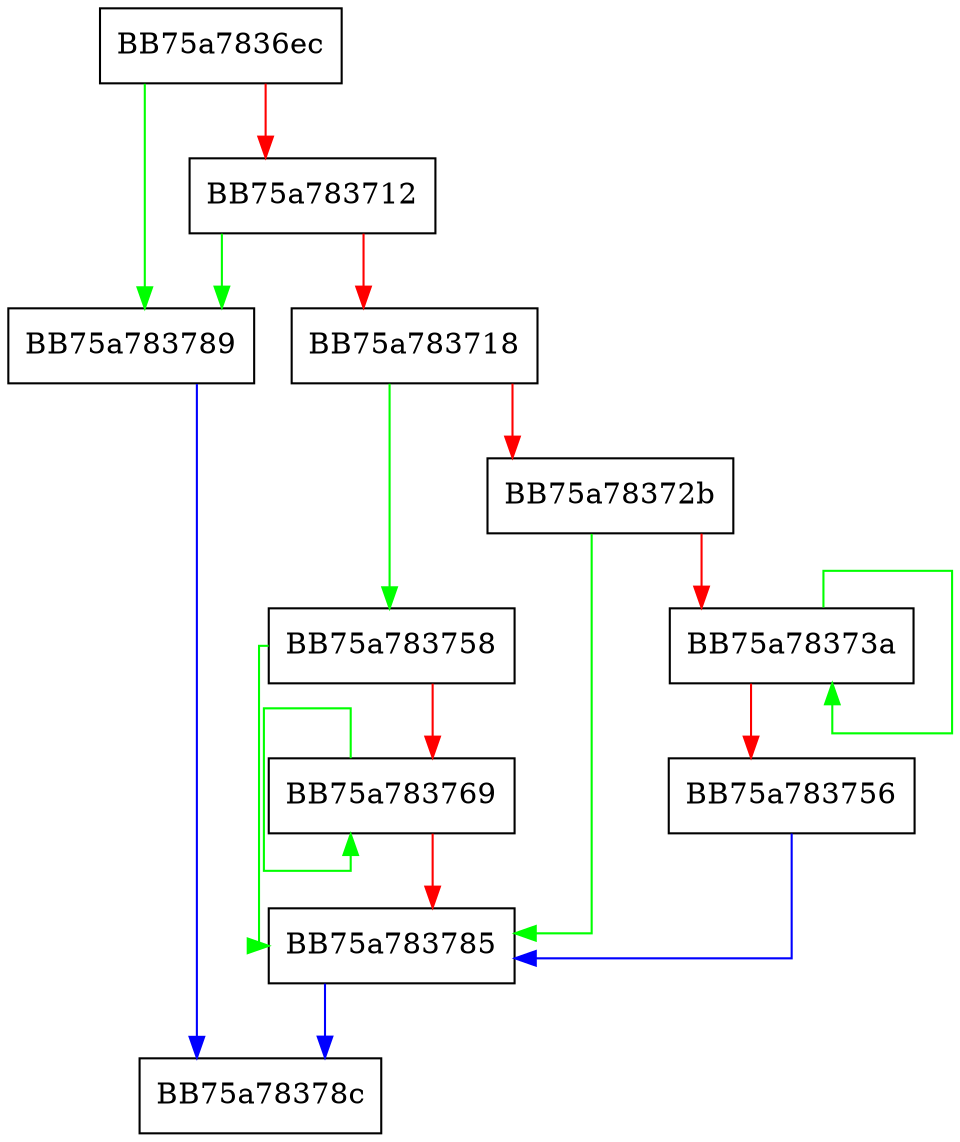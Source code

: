 digraph getStateFromIterators {
  node [shape="box"];
  graph [splines=ortho];
  BB75a7836ec -> BB75a783789 [color="green"];
  BB75a7836ec -> BB75a783712 [color="red"];
  BB75a783712 -> BB75a783789 [color="green"];
  BB75a783712 -> BB75a783718 [color="red"];
  BB75a783718 -> BB75a783758 [color="green"];
  BB75a783718 -> BB75a78372b [color="red"];
  BB75a78372b -> BB75a783785 [color="green"];
  BB75a78372b -> BB75a78373a [color="red"];
  BB75a78373a -> BB75a78373a [color="green"];
  BB75a78373a -> BB75a783756 [color="red"];
  BB75a783756 -> BB75a783785 [color="blue"];
  BB75a783758 -> BB75a783785 [color="green"];
  BB75a783758 -> BB75a783769 [color="red"];
  BB75a783769 -> BB75a783769 [color="green"];
  BB75a783769 -> BB75a783785 [color="red"];
  BB75a783785 -> BB75a78378c [color="blue"];
  BB75a783789 -> BB75a78378c [color="blue"];
}